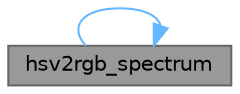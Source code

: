 digraph "hsv2rgb_spectrum"
{
 // INTERACTIVE_SVG=YES
 // LATEX_PDF_SIZE
  bgcolor="transparent";
  edge [fontname=Helvetica,fontsize=10,labelfontname=Helvetica,labelfontsize=10];
  node [fontname=Helvetica,fontsize=10,shape=box,height=0.2,width=0.4];
  rankdir="LR";
  Node1 [id="Node000001",label="hsv2rgb_spectrum",height=0.2,width=0.4,color="gray40", fillcolor="grey60", style="filled", fontcolor="black",tooltip="Inline version of hsv2rgb_spectrum which returns a CRGB object."];
  Node1 -> Node1 [id="edge1_Node000001_Node000001",color="steelblue1",style="solid",tooltip=" "];
}
